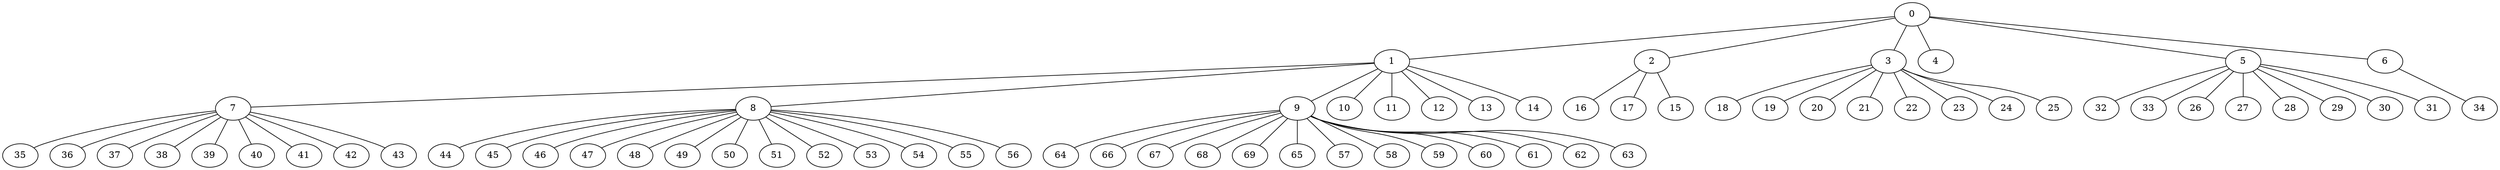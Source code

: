 
graph graphname {
    0 -- 1
0 -- 2
0 -- 3
0 -- 4
0 -- 5
0 -- 6
1 -- 7
1 -- 8
1 -- 9
1 -- 10
1 -- 11
1 -- 12
1 -- 13
1 -- 14
2 -- 16
2 -- 17
2 -- 15
3 -- 18
3 -- 19
3 -- 20
3 -- 21
3 -- 22
3 -- 23
3 -- 24
3 -- 25
5 -- 32
5 -- 33
5 -- 26
5 -- 27
5 -- 28
5 -- 29
5 -- 30
5 -- 31
6 -- 34
7 -- 35
7 -- 36
7 -- 37
7 -- 38
7 -- 39
7 -- 40
7 -- 41
7 -- 42
7 -- 43
8 -- 44
8 -- 45
8 -- 46
8 -- 47
8 -- 48
8 -- 49
8 -- 50
8 -- 51
8 -- 52
8 -- 53
8 -- 54
8 -- 55
8 -- 56
9 -- 64
9 -- 66
9 -- 67
9 -- 68
9 -- 69
9 -- 65
9 -- 57
9 -- 58
9 -- 59
9 -- 60
9 -- 61
9 -- 62
9 -- 63

}
